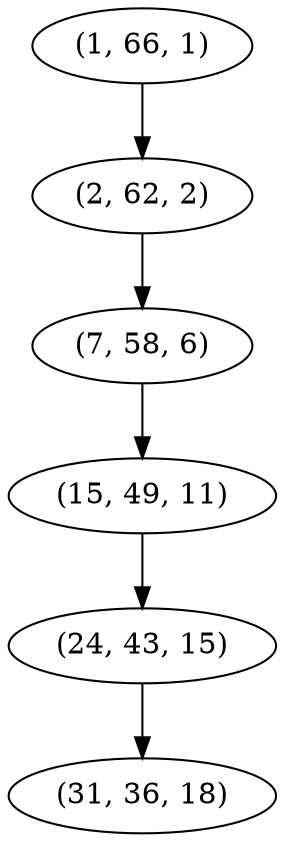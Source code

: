 digraph tree {
    "(1, 66, 1)";
    "(2, 62, 2)";
    "(7, 58, 6)";
    "(15, 49, 11)";
    "(24, 43, 15)";
    "(31, 36, 18)";
    "(1, 66, 1)" -> "(2, 62, 2)";
    "(2, 62, 2)" -> "(7, 58, 6)";
    "(7, 58, 6)" -> "(15, 49, 11)";
    "(15, 49, 11)" -> "(24, 43, 15)";
    "(24, 43, 15)" -> "(31, 36, 18)";
}
